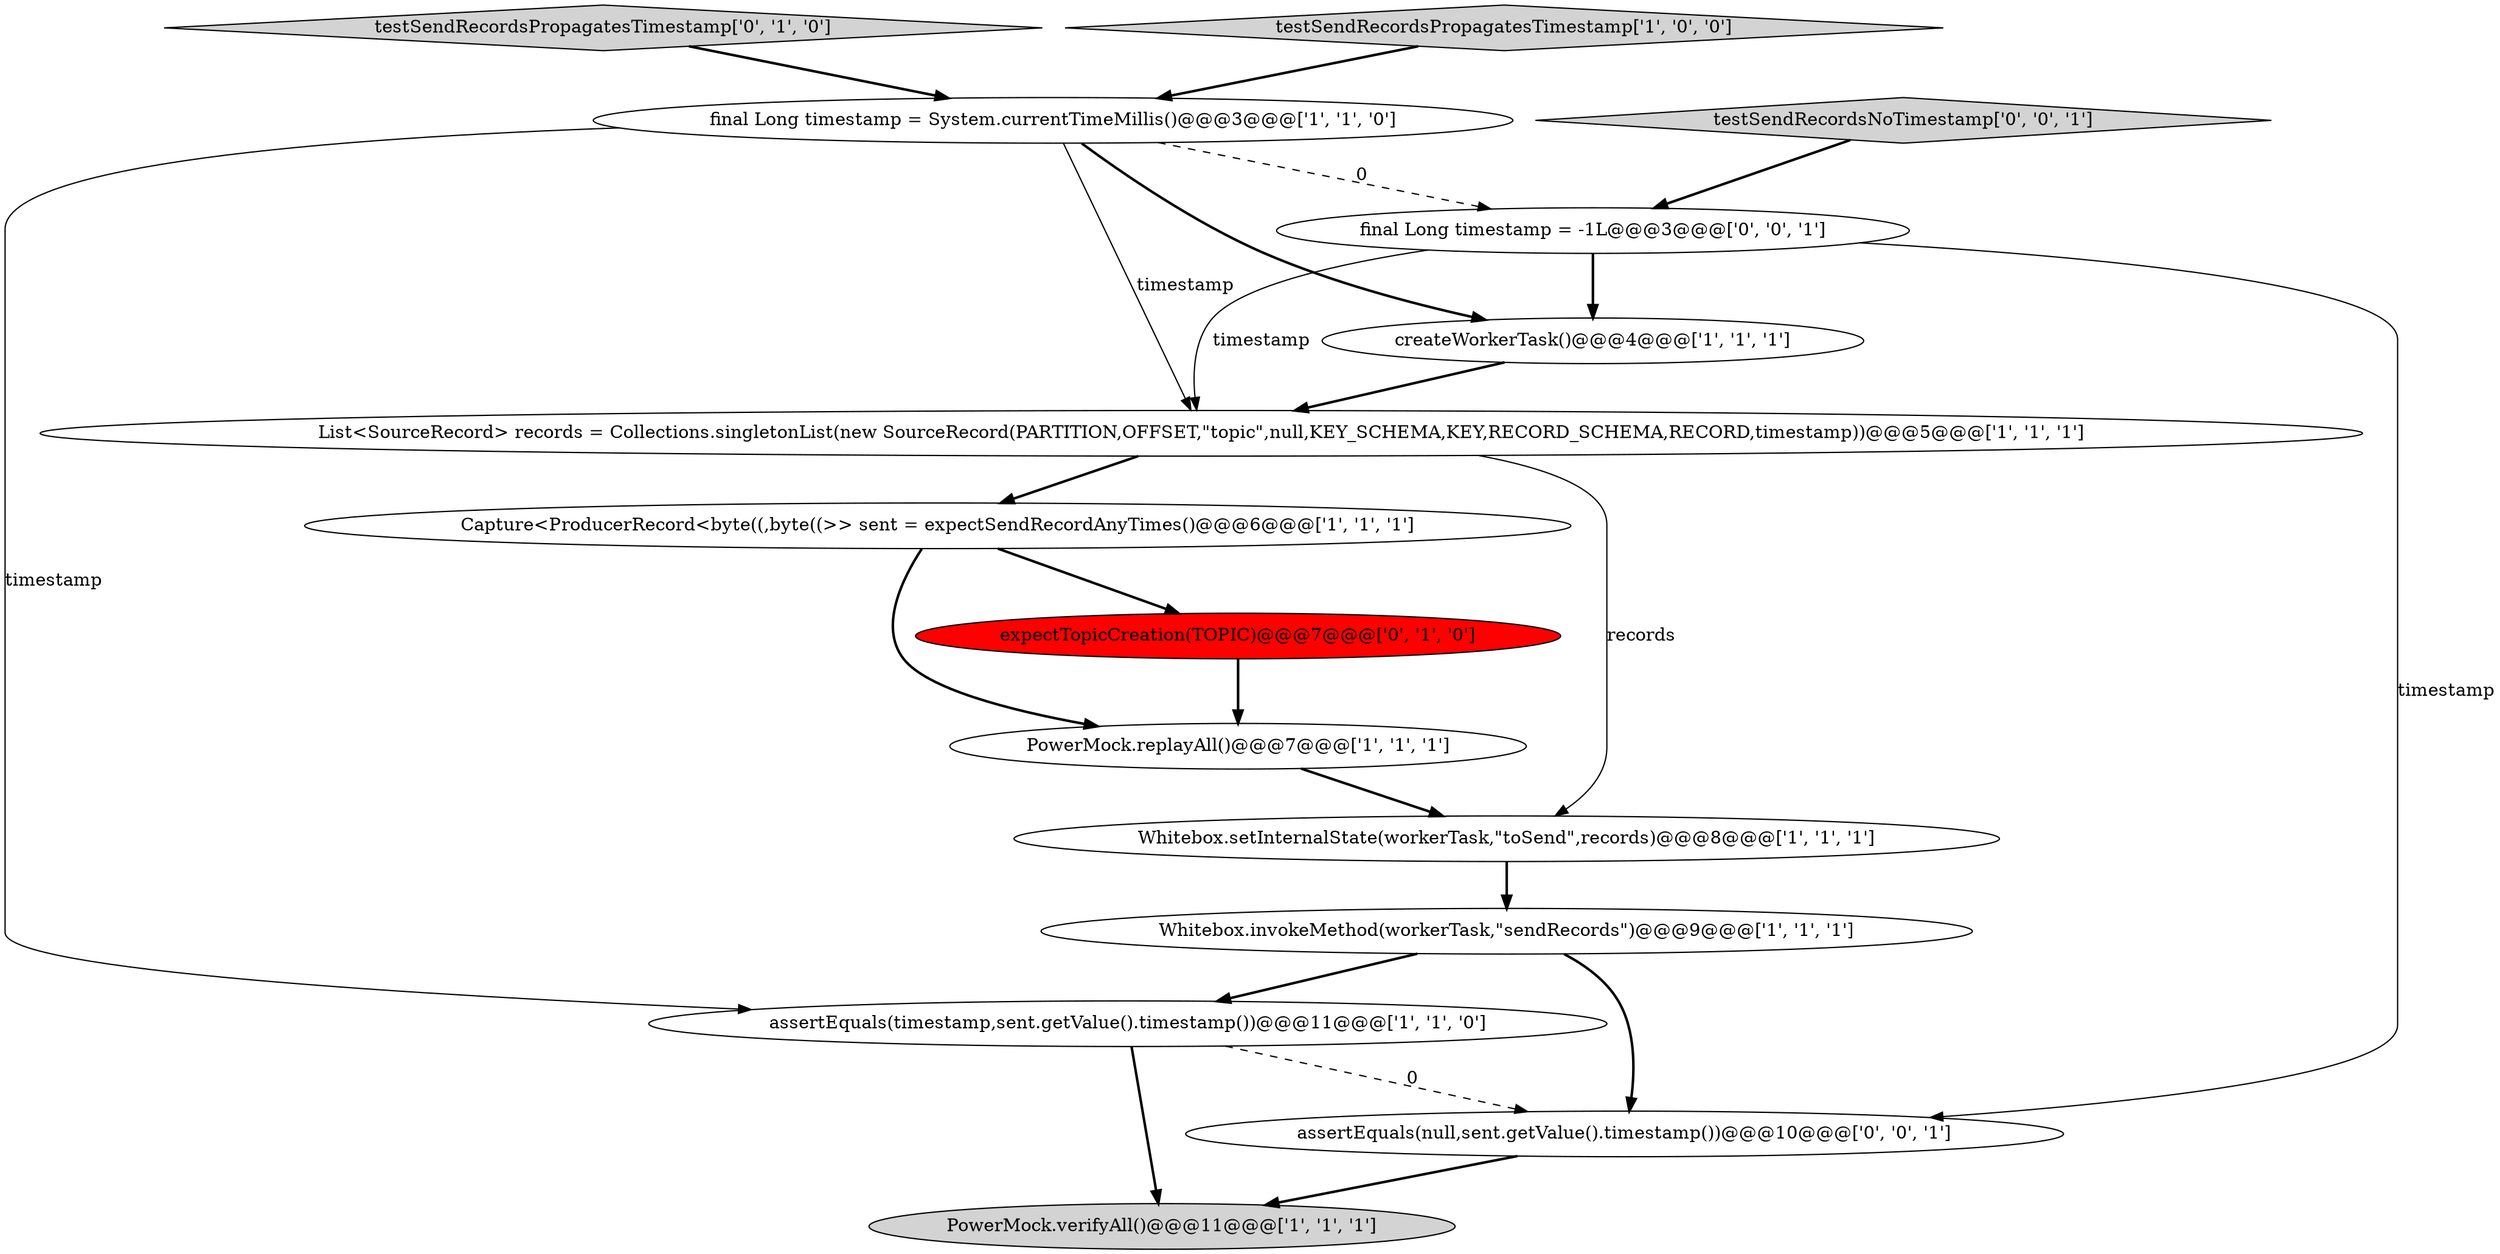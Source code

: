 digraph {
14 [style = filled, label = "assertEquals(null,sent.getValue().timestamp())@@@10@@@['0', '0', '1']", fillcolor = white, shape = ellipse image = "AAA0AAABBB3BBB"];
2 [style = filled, label = "createWorkerTask()@@@4@@@['1', '1', '1']", fillcolor = white, shape = ellipse image = "AAA0AAABBB1BBB"];
3 [style = filled, label = "final Long timestamp = System.currentTimeMillis()@@@3@@@['1', '1', '0']", fillcolor = white, shape = ellipse image = "AAA0AAABBB1BBB"];
12 [style = filled, label = "final Long timestamp = -1L@@@3@@@['0', '0', '1']", fillcolor = white, shape = ellipse image = "AAA0AAABBB3BBB"];
13 [style = filled, label = "testSendRecordsNoTimestamp['0', '0', '1']", fillcolor = lightgray, shape = diamond image = "AAA0AAABBB3BBB"];
0 [style = filled, label = "Whitebox.setInternalState(workerTask,\"toSend\",records)@@@8@@@['1', '1', '1']", fillcolor = white, shape = ellipse image = "AAA0AAABBB1BBB"];
11 [style = filled, label = "testSendRecordsPropagatesTimestamp['0', '1', '0']", fillcolor = lightgray, shape = diamond image = "AAA0AAABBB2BBB"];
8 [style = filled, label = "Whitebox.invokeMethod(workerTask,\"sendRecords\")@@@9@@@['1', '1', '1']", fillcolor = white, shape = ellipse image = "AAA0AAABBB1BBB"];
6 [style = filled, label = "Capture<ProducerRecord<byte((,byte((>> sent = expectSendRecordAnyTimes()@@@6@@@['1', '1', '1']", fillcolor = white, shape = ellipse image = "AAA0AAABBB1BBB"];
10 [style = filled, label = "expectTopicCreation(TOPIC)@@@7@@@['0', '1', '0']", fillcolor = red, shape = ellipse image = "AAA1AAABBB2BBB"];
9 [style = filled, label = "List<SourceRecord> records = Collections.singletonList(new SourceRecord(PARTITION,OFFSET,\"topic\",null,KEY_SCHEMA,KEY,RECORD_SCHEMA,RECORD,timestamp))@@@5@@@['1', '1', '1']", fillcolor = white, shape = ellipse image = "AAA0AAABBB1BBB"];
5 [style = filled, label = "assertEquals(timestamp,sent.getValue().timestamp())@@@11@@@['1', '1', '0']", fillcolor = white, shape = ellipse image = "AAA0AAABBB1BBB"];
4 [style = filled, label = "testSendRecordsPropagatesTimestamp['1', '0', '0']", fillcolor = lightgray, shape = diamond image = "AAA0AAABBB1BBB"];
7 [style = filled, label = "PowerMock.replayAll()@@@7@@@['1', '1', '1']", fillcolor = white, shape = ellipse image = "AAA0AAABBB1BBB"];
1 [style = filled, label = "PowerMock.verifyAll()@@@11@@@['1', '1', '1']", fillcolor = lightgray, shape = ellipse image = "AAA0AAABBB1BBB"];
4->3 [style = bold, label=""];
5->14 [style = dashed, label="0"];
9->0 [style = solid, label="records"];
8->14 [style = bold, label=""];
7->0 [style = bold, label=""];
2->9 [style = bold, label=""];
10->7 [style = bold, label=""];
3->5 [style = solid, label="timestamp"];
14->1 [style = bold, label=""];
9->6 [style = bold, label=""];
5->1 [style = bold, label=""];
12->2 [style = bold, label=""];
13->12 [style = bold, label=""];
3->12 [style = dashed, label="0"];
3->2 [style = bold, label=""];
8->5 [style = bold, label=""];
11->3 [style = bold, label=""];
3->9 [style = solid, label="timestamp"];
6->10 [style = bold, label=""];
0->8 [style = bold, label=""];
12->9 [style = solid, label="timestamp"];
12->14 [style = solid, label="timestamp"];
6->7 [style = bold, label=""];
}
